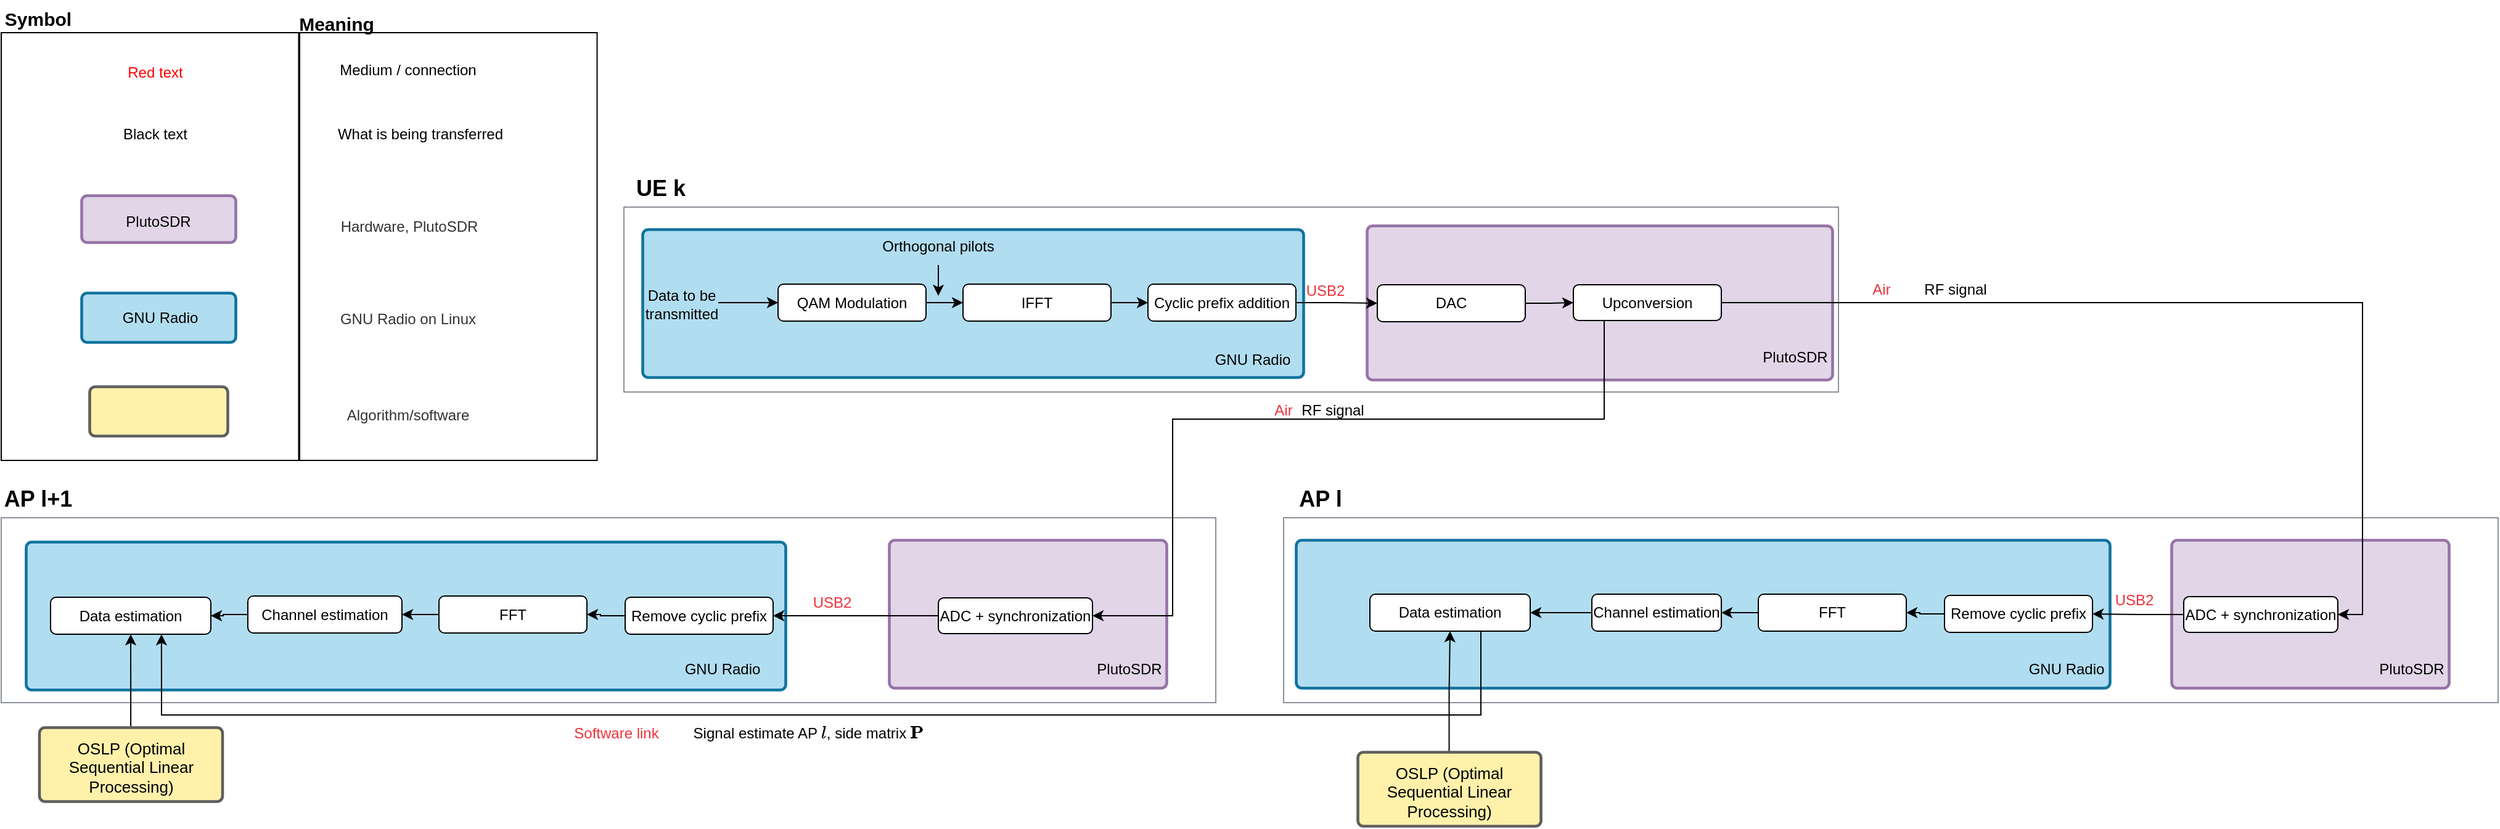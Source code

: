 <mxfile version="25.0.3">
  <diagram id="C5RBs43oDa-KdzZeNtuy" name="Page-1">
    <mxGraphModel dx="607" dy="1988" grid="1" gridSize="10" guides="1" tooltips="1" connect="1" arrows="1" fold="1" page="1" pageScale="1" pageWidth="827" pageHeight="1169" math="1" shadow="0">
      <root>
        <mxCell id="WIyWlLk6GJQsqaUBKTNV-0" />
        <mxCell id="WIyWlLk6GJQsqaUBKTNV-1" parent="WIyWlLk6GJQsqaUBKTNV-0" />
        <mxCell id="ywIWyBjBBA_NJopMtTMj-0" value="" style="html=1;overflow=block;blockSpacing=1;whiteSpace=wrap;fontSize=13;spacing=0;strokeColor=#6f7681;strokeOpacity=100;fillOpacity=0;fillColor=#ffffff;strokeWidth=0.8;container=1;pointerEvents=0;collapsible=0;recursiveResize=0;lucidId=N30nDekbUn9Q;" parent="WIyWlLk6GJQsqaUBKTNV-1" vertex="1">
          <mxGeometry x="1905" y="-372" width="985" height="150" as="geometry" />
        </mxCell>
        <mxCell id="zf8K1s_Cl8NIy-D5Mel1-0" value="" style="html=1;overflow=block;blockSpacing=1;whiteSpace=wrap;fontSize=13;spacing=9;strokeColor=#9673a6;strokeOpacity=100;fillOpacity=100;rounded=1;absoluteArcSize=1;arcSize=9;fillColor=#e1d5e7;strokeWidth=2.3;lucidId=J80nYq8lnvE4;" parent="ywIWyBjBBA_NJopMtTMj-0" vertex="1">
          <mxGeometry x="602.5" y="15" width="377.5" height="125" as="geometry" />
        </mxCell>
        <mxCell id="ywIWyBjBBA_NJopMtTMj-130" value="" style="html=1;overflow=block;blockSpacing=1;whiteSpace=wrap;fontSize=13;spacing=9;strokeColor=#10739e;strokeOpacity=100;fillOpacity=100;rounded=1;absoluteArcSize=1;arcSize=9;fillColor=#b1ddf0;strokeWidth=2.3;lucidId=J80nYq8lnvE4;" parent="ywIWyBjBBA_NJopMtTMj-0" vertex="1">
          <mxGeometry x="15" y="18" width="536" height="120" as="geometry" />
        </mxCell>
        <mxCell id="ywIWyBjBBA_NJopMtTMj-37" value="&lt;div&gt;Data to be transmitted&lt;/div&gt;" style="text;html=1;align=center;verticalAlign=middle;whiteSpace=wrap;rounded=0;" parent="ywIWyBjBBA_NJopMtTMj-0" vertex="1">
          <mxGeometry x="16.5" y="63.5" width="60" height="30" as="geometry" />
        </mxCell>
        <mxCell id="ywIWyBjBBA_NJopMtTMj-35" value="" style="edgeStyle=orthogonalEdgeStyle;rounded=0;orthogonalLoop=1;jettySize=auto;html=1;" parent="ywIWyBjBBA_NJopMtTMj-0" source="ywIWyBjBBA_NJopMtTMj-25" target="ywIWyBjBBA_NJopMtTMj-26" edge="1">
          <mxGeometry relative="1" as="geometry" />
        </mxCell>
        <mxCell id="ywIWyBjBBA_NJopMtTMj-25" value="QAM Modulation" style="rounded=1;whiteSpace=wrap;html=1;" parent="ywIWyBjBBA_NJopMtTMj-0" vertex="1">
          <mxGeometry x="125" y="62.5" width="120" height="30" as="geometry" />
        </mxCell>
        <mxCell id="ywIWyBjBBA_NJopMtTMj-34" value="" style="edgeStyle=orthogonalEdgeStyle;rounded=0;orthogonalLoop=1;jettySize=auto;html=1;" parent="ywIWyBjBBA_NJopMtTMj-0" source="ywIWyBjBBA_NJopMtTMj-26" target="ywIWyBjBBA_NJopMtTMj-27" edge="1">
          <mxGeometry relative="1" as="geometry" />
        </mxCell>
        <mxCell id="ywIWyBjBBA_NJopMtTMj-26" value="IFFT" style="rounded=1;whiteSpace=wrap;html=1;" parent="ywIWyBjBBA_NJopMtTMj-0" vertex="1">
          <mxGeometry x="275" y="62.5" width="120" height="30" as="geometry" />
        </mxCell>
        <mxCell id="ywIWyBjBBA_NJopMtTMj-27" value="Cyclic prefix addition" style="rounded=1;whiteSpace=wrap;html=1;" parent="ywIWyBjBBA_NJopMtTMj-0" vertex="1">
          <mxGeometry x="425" y="62.5" width="120" height="30" as="geometry" />
        </mxCell>
        <mxCell id="ywIWyBjBBA_NJopMtTMj-38" value="" style="edgeStyle=orthogonalEdgeStyle;rounded=0;orthogonalLoop=1;jettySize=auto;html=1;" parent="ywIWyBjBBA_NJopMtTMj-0" source="ywIWyBjBBA_NJopMtTMj-37" target="ywIWyBjBBA_NJopMtTMj-25" edge="1">
          <mxGeometry relative="1" as="geometry">
            <Array as="points">
              <mxPoint x="85" y="77.5" />
              <mxPoint x="85" y="77.5" />
            </Array>
          </mxGeometry>
        </mxCell>
        <mxCell id="ywIWyBjBBA_NJopMtTMj-23" value="PlutoSDR" style="text;html=1;align=center;verticalAlign=middle;whiteSpace=wrap;rounded=0;" parent="ywIWyBjBBA_NJopMtTMj-0" vertex="1">
          <mxGeometry x="920" y="107" width="60" height="30" as="geometry" />
        </mxCell>
        <mxCell id="ywIWyBjBBA_NJopMtTMj-28" value="DAC" style="rounded=1;whiteSpace=wrap;html=1;" parent="ywIWyBjBBA_NJopMtTMj-0" vertex="1">
          <mxGeometry x="611" y="63" width="120" height="30" as="geometry" />
        </mxCell>
        <mxCell id="ywIWyBjBBA_NJopMtTMj-32" value="" style="edgeStyle=orthogonalEdgeStyle;rounded=0;orthogonalLoop=1;jettySize=auto;html=1;" parent="ywIWyBjBBA_NJopMtTMj-0" source="ywIWyBjBBA_NJopMtTMj-28" target="ywIWyBjBBA_NJopMtTMj-29" edge="1">
          <mxGeometry relative="1" as="geometry" />
        </mxCell>
        <mxCell id="ywIWyBjBBA_NJopMtTMj-29" value="Upconversion" style="rounded=1;whiteSpace=wrap;html=1;" parent="ywIWyBjBBA_NJopMtTMj-0" vertex="1">
          <mxGeometry x="770" y="63" width="120" height="29" as="geometry" />
        </mxCell>
        <mxCell id="ywIWyBjBBA_NJopMtTMj-148" value="&lt;font color=&quot;#ed333b&quot;&gt;USB2&lt;br&gt;&lt;/font&gt;" style="text;html=1;align=center;verticalAlign=middle;whiteSpace=wrap;rounded=0;" parent="ywIWyBjBBA_NJopMtTMj-0" vertex="1">
          <mxGeometry x="535" y="62.5" width="67.5" height="10" as="geometry" />
        </mxCell>
        <mxCell id="ywIWyBjBBA_NJopMtTMj-64" value="" style="edgeStyle=orthogonalEdgeStyle;rounded=0;orthogonalLoop=1;jettySize=auto;html=1;" parent="ywIWyBjBBA_NJopMtTMj-0" source="ywIWyBjBBA_NJopMtTMj-27" target="ywIWyBjBBA_NJopMtTMj-28" edge="1">
          <mxGeometry relative="1" as="geometry" />
        </mxCell>
        <mxCell id="ywIWyBjBBA_NJopMtTMj-156" style="edgeStyle=orthogonalEdgeStyle;rounded=0;orthogonalLoop=1;jettySize=auto;html=1;" parent="ywIWyBjBBA_NJopMtTMj-0" source="ywIWyBjBBA_NJopMtTMj-153" edge="1">
          <mxGeometry relative="1" as="geometry">
            <mxPoint x="255" y="72" as="targetPoint" />
          </mxGeometry>
        </mxCell>
        <mxCell id="ywIWyBjBBA_NJopMtTMj-153" value="Orthogonal pilots" style="text;html=1;align=center;verticalAlign=middle;whiteSpace=wrap;rounded=0;" parent="ywIWyBjBBA_NJopMtTMj-0" vertex="1">
          <mxGeometry x="205" y="17" width="100" height="30" as="geometry" />
        </mxCell>
        <mxCell id="ywIWyBjBBA_NJopMtTMj-22" value="&lt;b&gt;&lt;font style=&quot;font-size: 18px;&quot;&gt;UE k&lt;/font&gt;&lt;/b&gt;" style="text;html=1;align=center;verticalAlign=middle;whiteSpace=wrap;rounded=0;" parent="WIyWlLk6GJQsqaUBKTNV-1" vertex="1">
          <mxGeometry x="1905" y="-402" width="60" height="30" as="geometry" />
        </mxCell>
        <mxCell id="ywIWyBjBBA_NJopMtTMj-39" value="" style="html=1;overflow=block;blockSpacing=1;whiteSpace=wrap;fontSize=13;spacing=0;strokeColor=#6f7681;strokeOpacity=100;fillOpacity=0;fillColor=#ffffff;strokeWidth=0.8;container=1;pointerEvents=0;collapsible=0;recursiveResize=0;lucidId=N30nDekbUn9Q;" parent="WIyWlLk6GJQsqaUBKTNV-1" vertex="1">
          <mxGeometry x="2440" y="-120" width="985" height="150" as="geometry" />
        </mxCell>
        <mxCell id="ywIWyBjBBA_NJopMtTMj-41" value="" style="html=1;overflow=block;blockSpacing=1;whiteSpace=wrap;fontSize=13;spacing=9;strokeColor=#9673a6;strokeOpacity=100;fillOpacity=100;rounded=1;absoluteArcSize=1;arcSize=9;fillColor=#e1d5e7;strokeWidth=2.3;lucidId=J80nYq8lnvE4;" parent="ywIWyBjBBA_NJopMtTMj-39" vertex="1">
          <mxGeometry x="720" y="18" width="225" height="120" as="geometry" />
        </mxCell>
        <mxCell id="ywIWyBjBBA_NJopMtTMj-43" value="PlutoSDR" style="text;html=1;align=center;verticalAlign=middle;whiteSpace=wrap;rounded=0;" parent="ywIWyBjBBA_NJopMtTMj-39" vertex="1">
          <mxGeometry x="885" y="108" width="60" height="30" as="geometry" />
        </mxCell>
        <mxCell id="ywIWyBjBBA_NJopMtTMj-131" value="" style="html=1;overflow=block;blockSpacing=1;whiteSpace=wrap;fontSize=13;spacing=9;strokeColor=#10739e;strokeOpacity=100;fillOpacity=100;rounded=1;absoluteArcSize=1;arcSize=9;fillColor=#b1ddf0;strokeWidth=2.3;lucidId=J80nYq8lnvE4;" parent="ywIWyBjBBA_NJopMtTMj-39" vertex="1">
          <mxGeometry x="10" y="18" width="660" height="120" as="geometry" />
        </mxCell>
        <mxCell id="ywIWyBjBBA_NJopMtTMj-44" value="Remove cyclic prefix" style="rounded=1;whiteSpace=wrap;html=1;" parent="ywIWyBjBBA_NJopMtTMj-39" vertex="1">
          <mxGeometry x="536" y="63" width="120" height="30" as="geometry" />
        </mxCell>
        <mxCell id="ywIWyBjBBA_NJopMtTMj-122" value="Data estimation" style="rounded=1;whiteSpace=wrap;html=1;" parent="ywIWyBjBBA_NJopMtTMj-39" vertex="1">
          <mxGeometry x="70" y="62" width="130" height="30" as="geometry" />
        </mxCell>
        <mxCell id="ywIWyBjBBA_NJopMtTMj-48" value="" style="edgeStyle=orthogonalEdgeStyle;rounded=0;orthogonalLoop=1;jettySize=auto;html=1;" parent="ywIWyBjBBA_NJopMtTMj-39" source="ywIWyBjBBA_NJopMtTMj-51" target="ywIWyBjBBA_NJopMtTMj-49" edge="1">
          <mxGeometry relative="1" as="geometry" />
        </mxCell>
        <mxCell id="ywIWyBjBBA_NJopMtTMj-123" value="" style="edgeStyle=orthogonalEdgeStyle;rounded=0;orthogonalLoop=1;jettySize=auto;html=1;" parent="ywIWyBjBBA_NJopMtTMj-39" source="ywIWyBjBBA_NJopMtTMj-49" target="ywIWyBjBBA_NJopMtTMj-122" edge="1">
          <mxGeometry relative="1" as="geometry" />
        </mxCell>
        <mxCell id="ywIWyBjBBA_NJopMtTMj-49" value="Channel estimation" style="rounded=1;whiteSpace=wrap;html=1;" parent="ywIWyBjBBA_NJopMtTMj-39" vertex="1">
          <mxGeometry x="250" y="62" width="105" height="30" as="geometry" />
        </mxCell>
        <mxCell id="ywIWyBjBBA_NJopMtTMj-51" value="FFT" style="rounded=1;whiteSpace=wrap;html=1;" parent="ywIWyBjBBA_NJopMtTMj-39" vertex="1">
          <mxGeometry x="385" y="62" width="120" height="30" as="geometry" />
        </mxCell>
        <mxCell id="ywIWyBjBBA_NJopMtTMj-65" value="" style="edgeStyle=orthogonalEdgeStyle;rounded=0;orthogonalLoop=1;jettySize=auto;html=1;" parent="ywIWyBjBBA_NJopMtTMj-39" source="ywIWyBjBBA_NJopMtTMj-44" target="ywIWyBjBBA_NJopMtTMj-51" edge="1">
          <mxGeometry relative="1" as="geometry" />
        </mxCell>
        <mxCell id="ywIWyBjBBA_NJopMtTMj-134" value="GNU Radio" style="text;html=1;align=center;verticalAlign=middle;whiteSpace=wrap;rounded=0;" parent="ywIWyBjBBA_NJopMtTMj-39" vertex="1">
          <mxGeometry x="580" y="108" width="110" height="30" as="geometry" />
        </mxCell>
        <mxCell id="ywIWyBjBBA_NJopMtTMj-116" value="&lt;font color=&quot;#ed333b&quot;&gt;USB2&lt;br&gt;&lt;/font&gt;" style="text;html=1;align=center;verticalAlign=middle;whiteSpace=wrap;rounded=0;" parent="ywIWyBjBBA_NJopMtTMj-39" vertex="1">
          <mxGeometry x="656" y="62" width="67.5" height="10" as="geometry" />
        </mxCell>
        <mxCell id="ywIWyBjBBA_NJopMtTMj-45" value="&lt;font style=&quot;font-size: 18px;&quot;&gt;&lt;b&gt;AP l&lt;/b&gt;&lt;/font&gt;" style="text;html=1;align=center;verticalAlign=middle;whiteSpace=wrap;rounded=0;" parent="WIyWlLk6GJQsqaUBKTNV-1" vertex="1">
          <mxGeometry x="2440" y="-150" width="60" height="30" as="geometry" />
        </mxCell>
        <mxCell id="ywIWyBjBBA_NJopMtTMj-52" value="" style="edgeStyle=orthogonalEdgeStyle;rounded=0;orthogonalLoop=1;jettySize=auto;html=1;" parent="WIyWlLk6GJQsqaUBKTNV-1" source="ywIWyBjBBA_NJopMtTMj-53" target="ywIWyBjBBA_NJopMtTMj-44" edge="1">
          <mxGeometry relative="1" as="geometry" />
        </mxCell>
        <mxCell id="ywIWyBjBBA_NJopMtTMj-53" value="ADC + synchronization" style="rounded=1;whiteSpace=wrap;html=1;" parent="WIyWlLk6GJQsqaUBKTNV-1" vertex="1">
          <mxGeometry x="3170" y="-56" width="125" height="29" as="geometry" />
        </mxCell>
        <mxCell id="ywIWyBjBBA_NJopMtTMj-55" value="&lt;font color=&quot;#ed333b&quot;&gt;Air&lt;/font&gt;" style="text;html=1;align=center;verticalAlign=middle;whiteSpace=wrap;rounded=0;" parent="WIyWlLk6GJQsqaUBKTNV-1" vertex="1">
          <mxGeometry x="2895" y="-320" width="60" height="30" as="geometry" />
        </mxCell>
        <mxCell id="ywIWyBjBBA_NJopMtTMj-56" value="RF signal" style="text;html=1;align=center;verticalAlign=middle;whiteSpace=wrap;rounded=0;" parent="WIyWlLk6GJQsqaUBKTNV-1" vertex="1">
          <mxGeometry x="2955" y="-320" width="60" height="30" as="geometry" />
        </mxCell>
        <mxCell id="ywIWyBjBBA_NJopMtTMj-60" style="edgeStyle=orthogonalEdgeStyle;rounded=0;orthogonalLoop=1;jettySize=auto;html=1;entryX=1;entryY=0.5;entryDx=0;entryDy=0;" parent="WIyWlLk6GJQsqaUBKTNV-1" source="ywIWyBjBBA_NJopMtTMj-29" target="ywIWyBjBBA_NJopMtTMj-53" edge="1">
          <mxGeometry relative="1" as="geometry" />
        </mxCell>
        <mxCell id="ywIWyBjBBA_NJopMtTMj-83" value="" style="rounded=0;whiteSpace=wrap;html=1;fillColor=none;" parent="WIyWlLk6GJQsqaUBKTNV-1" vertex="1">
          <mxGeometry x="1400" y="-513.5" width="242" height="347" as="geometry" />
        </mxCell>
        <mxCell id="ywIWyBjBBA_NJopMtTMj-84" value="&lt;font style=&quot;font-size: 12px;&quot;&gt;PlutoSDR&lt;/font&gt;" style="html=1;overflow=block;blockSpacing=1;whiteSpace=wrap;fontSize=16.7;spacing=9;strokeColor=#9673a6;strokeOpacity=100;fillOpacity=100;rounded=1;absoluteArcSize=1;arcSize=9;fillColor=#e1d5e7;strokeWidth=2.3;lucidId=gF1nI-Jwwumz;" parent="WIyWlLk6GJQsqaUBKTNV-1" vertex="1">
          <mxGeometry x="1465" y="-381.5" width="125" height="38" as="geometry" />
        </mxCell>
        <mxCell id="ywIWyBjBBA_NJopMtTMj-85" value="" style="html=1;overflow=block;blockSpacing=1;whiteSpace=wrap;fontSize=13;align=left;spacing=9;strokeColor=#5e5e5e;strokeOpacity=100;fillOpacity=100;rounded=1;absoluteArcSize=1;arcSize=9;fillColor=#fff1aa;strokeWidth=2.3;lucidId=gF1nV02LV_8w;" parent="WIyWlLk6GJQsqaUBKTNV-1" vertex="1">
          <mxGeometry x="1471.5" y="-226.5" width="112" height="40" as="geometry" />
        </mxCell>
        <mxCell id="ywIWyBjBBA_NJopMtTMj-86" value="&lt;font color=&quot;#ff0000&quot;&gt;Red text&lt;/font&gt;" style="text;html=1;align=center;verticalAlign=middle;whiteSpace=wrap;rounded=0;" parent="WIyWlLk6GJQsqaUBKTNV-1" vertex="1">
          <mxGeometry x="1495" y="-496.5" width="60" height="30" as="geometry" />
        </mxCell>
        <mxCell id="ywIWyBjBBA_NJopMtTMj-87" value="Black text" style="text;html=1;align=center;verticalAlign=middle;whiteSpace=wrap;rounded=0;" parent="WIyWlLk6GJQsqaUBKTNV-1" vertex="1">
          <mxGeometry x="1495" y="-446.5" width="60" height="30" as="geometry" />
        </mxCell>
        <mxCell id="ywIWyBjBBA_NJopMtTMj-88" value="&lt;font size=&quot;1&quot;&gt;&lt;b style=&quot;font-size: 15px;&quot;&gt;Symbol&lt;/b&gt;&lt;/font&gt;" style="text;html=1;align=center;verticalAlign=middle;whiteSpace=wrap;rounded=0;" parent="WIyWlLk6GJQsqaUBKTNV-1" vertex="1">
          <mxGeometry x="1400" y="-540" width="60" height="30" as="geometry" />
        </mxCell>
        <mxCell id="ywIWyBjBBA_NJopMtTMj-124" value="" style="edgeStyle=orthogonalEdgeStyle;rounded=0;orthogonalLoop=1;jettySize=auto;html=1;" parent="WIyWlLk6GJQsqaUBKTNV-1" source="ywIWyBjBBA_NJopMtTMj-90" target="ywIWyBjBBA_NJopMtTMj-122" edge="1">
          <mxGeometry relative="1" as="geometry" />
        </mxCell>
        <mxCell id="ywIWyBjBBA_NJopMtTMj-90" value="&lt;div align=&quot;center&quot;&gt;OSLP (Optimal Sequential Linear Processing)&lt;/div&gt;" style="html=1;overflow=block;blockSpacing=1;whiteSpace=wrap;fontSize=13;align=center;spacing=9;strokeColor=#5e5e5e;strokeOpacity=100;fillOpacity=100;rounded=1;absoluteArcSize=1;arcSize=9;fillColor=#fff1aa;strokeWidth=2.3;lucidId=gF1nV02LV_8w;" parent="WIyWlLk6GJQsqaUBKTNV-1" vertex="1">
          <mxGeometry x="2500" y="70" width="148.5" height="60" as="geometry" />
        </mxCell>
        <mxCell id="ywIWyBjBBA_NJopMtTMj-92" value="" style="html=1;overflow=block;blockSpacing=1;whiteSpace=wrap;fontSize=13;spacing=0;strokeColor=#6f7681;strokeOpacity=100;fillOpacity=0;fillColor=#ffffff;strokeWidth=0.8;container=1;pointerEvents=0;collapsible=0;recursiveResize=0;lucidId=N30nDekbUn9Q;" parent="WIyWlLk6GJQsqaUBKTNV-1" vertex="1">
          <mxGeometry x="1400" y="-120" width="985" height="150" as="geometry" />
        </mxCell>
        <mxCell id="ywIWyBjBBA_NJopMtTMj-127" value="" style="html=1;overflow=block;blockSpacing=1;whiteSpace=wrap;fontSize=13;spacing=9;strokeColor=#10739e;strokeOpacity=100;fillOpacity=100;rounded=1;absoluteArcSize=1;arcSize=9;fillColor=#b1ddf0;strokeWidth=2.3;lucidId=J80nYq8lnvE4;" parent="ywIWyBjBBA_NJopMtTMj-92" vertex="1">
          <mxGeometry x="20" y="19.5" width="616" height="120" as="geometry" />
        </mxCell>
        <mxCell id="ywIWyBjBBA_NJopMtTMj-93" value="" style="html=1;overflow=block;blockSpacing=1;whiteSpace=wrap;fontSize=13;spacing=9;strokeColor=#9673a6;strokeOpacity=100;fillOpacity=100;rounded=1;absoluteArcSize=1;arcSize=9;fillColor=#e1d5e7;strokeWidth=2.3;lucidId=J80nYq8lnvE4;" parent="ywIWyBjBBA_NJopMtTMj-92" vertex="1">
          <mxGeometry x="720" y="18" width="225" height="120" as="geometry" />
        </mxCell>
        <mxCell id="ywIWyBjBBA_NJopMtTMj-94" value="PlutoSDR" style="text;html=1;align=center;verticalAlign=middle;whiteSpace=wrap;rounded=0;" parent="ywIWyBjBBA_NJopMtTMj-92" vertex="1">
          <mxGeometry x="885" y="108" width="60" height="30" as="geometry" />
        </mxCell>
        <mxCell id="ywIWyBjBBA_NJopMtTMj-132" value="GNU Radio" style="text;html=1;align=center;verticalAlign=middle;whiteSpace=wrap;rounded=0;" parent="ywIWyBjBBA_NJopMtTMj-92" vertex="1">
          <mxGeometry x="530" y="108" width="110" height="30" as="geometry" />
        </mxCell>
        <mxCell id="ywIWyBjBBA_NJopMtTMj-101" value="ADC + synchronization" style="rounded=1;whiteSpace=wrap;html=1;" parent="ywIWyBjBBA_NJopMtTMj-92" vertex="1">
          <mxGeometry x="760" y="65" width="125" height="29" as="geometry" />
        </mxCell>
        <mxCell id="ywIWyBjBBA_NJopMtTMj-100" value="" style="edgeStyle=orthogonalEdgeStyle;rounded=0;orthogonalLoop=1;jettySize=auto;html=1;" parent="ywIWyBjBBA_NJopMtTMj-92" source="ywIWyBjBBA_NJopMtTMj-101" target="ywIWyBjBBA_NJopMtTMj-95" edge="1">
          <mxGeometry relative="1" as="geometry" />
        </mxCell>
        <mxCell id="ywIWyBjBBA_NJopMtTMj-95" value="Remove cyclic prefix" style="rounded=1;whiteSpace=wrap;html=1;" parent="ywIWyBjBBA_NJopMtTMj-92" vertex="1">
          <mxGeometry x="506" y="64.5" width="120" height="30" as="geometry" />
        </mxCell>
        <mxCell id="ywIWyBjBBA_NJopMtTMj-118" value="Data estimation" style="rounded=1;whiteSpace=wrap;html=1;" parent="ywIWyBjBBA_NJopMtTMj-92" vertex="1">
          <mxGeometry x="40" y="64.5" width="130" height="30" as="geometry" />
        </mxCell>
        <mxCell id="ywIWyBjBBA_NJopMtTMj-97" value="" style="edgeStyle=orthogonalEdgeStyle;rounded=0;orthogonalLoop=1;jettySize=auto;html=1;" parent="ywIWyBjBBA_NJopMtTMj-92" source="ywIWyBjBBA_NJopMtTMj-99" target="ywIWyBjBBA_NJopMtTMj-98" edge="1">
          <mxGeometry relative="1" as="geometry" />
        </mxCell>
        <mxCell id="ywIWyBjBBA_NJopMtTMj-119" value="" style="edgeStyle=orthogonalEdgeStyle;rounded=0;orthogonalLoop=1;jettySize=auto;html=1;" parent="ywIWyBjBBA_NJopMtTMj-92" source="ywIWyBjBBA_NJopMtTMj-98" target="ywIWyBjBBA_NJopMtTMj-118" edge="1">
          <mxGeometry relative="1" as="geometry" />
        </mxCell>
        <mxCell id="ywIWyBjBBA_NJopMtTMj-98" value="Channel estimation" style="rounded=1;whiteSpace=wrap;html=1;" parent="ywIWyBjBBA_NJopMtTMj-92" vertex="1">
          <mxGeometry x="200" y="63.5" width="125" height="30" as="geometry" />
        </mxCell>
        <mxCell id="ywIWyBjBBA_NJopMtTMj-99" value="FFT" style="rounded=1;whiteSpace=wrap;html=1;" parent="ywIWyBjBBA_NJopMtTMj-92" vertex="1">
          <mxGeometry x="355" y="63.5" width="120" height="30" as="geometry" />
        </mxCell>
        <mxCell id="ywIWyBjBBA_NJopMtTMj-129" value="" style="edgeStyle=orthogonalEdgeStyle;rounded=0;orthogonalLoop=1;jettySize=auto;html=1;" parent="ywIWyBjBBA_NJopMtTMj-92" source="ywIWyBjBBA_NJopMtTMj-95" target="ywIWyBjBBA_NJopMtTMj-99" edge="1">
          <mxGeometry relative="1" as="geometry" />
        </mxCell>
        <mxCell id="ywIWyBjBBA_NJopMtTMj-96" value="&lt;font style=&quot;font-size: 18px;&quot;&gt;&lt;b&gt;AP l+1&lt;br&gt;&lt;/b&gt;&lt;/font&gt;" style="text;html=1;align=center;verticalAlign=middle;whiteSpace=wrap;rounded=0;" parent="WIyWlLk6GJQsqaUBKTNV-1" vertex="1">
          <mxGeometry x="1400" y="-150" width="60" height="30" as="geometry" />
        </mxCell>
        <mxCell id="ywIWyBjBBA_NJopMtTMj-120" style="edgeStyle=orthogonalEdgeStyle;rounded=0;orthogonalLoop=1;jettySize=auto;html=1;" parent="WIyWlLk6GJQsqaUBKTNV-1" source="ywIWyBjBBA_NJopMtTMj-103" target="ywIWyBjBBA_NJopMtTMj-118" edge="1">
          <mxGeometry relative="1" as="geometry" />
        </mxCell>
        <mxCell id="ywIWyBjBBA_NJopMtTMj-103" value="&lt;div align=&quot;center&quot;&gt;OSLP (Optimal Sequential Linear Processing)&lt;/div&gt;" style="html=1;overflow=block;blockSpacing=1;whiteSpace=wrap;fontSize=13;align=center;spacing=9;strokeColor=#5e5e5e;strokeOpacity=100;fillOpacity=100;rounded=1;absoluteArcSize=1;arcSize=9;fillColor=#fff1aa;strokeWidth=2.3;lucidId=gF1nV02LV_8w;" parent="WIyWlLk6GJQsqaUBKTNV-1" vertex="1">
          <mxGeometry x="1430.75" y="50" width="148.5" height="60" as="geometry" />
        </mxCell>
        <mxCell id="ywIWyBjBBA_NJopMtTMj-106" value="&lt;font color=&quot;#ed333b&quot;&gt;Air&lt;/font&gt;" style="text;html=1;align=center;verticalAlign=middle;whiteSpace=wrap;rounded=0;" parent="WIyWlLk6GJQsqaUBKTNV-1" vertex="1">
          <mxGeometry x="2410" y="-222" width="60" height="30" as="geometry" />
        </mxCell>
        <mxCell id="ywIWyBjBBA_NJopMtTMj-107" value="RF signal" style="text;html=1;align=center;verticalAlign=middle;whiteSpace=wrap;rounded=0;" parent="WIyWlLk6GJQsqaUBKTNV-1" vertex="1">
          <mxGeometry x="2450" y="-222" width="60" height="30" as="geometry" />
        </mxCell>
        <mxCell id="ywIWyBjBBA_NJopMtTMj-111" style="edgeStyle=orthogonalEdgeStyle;rounded=0;orthogonalLoop=1;jettySize=auto;html=1;entryX=1;entryY=0.5;entryDx=0;entryDy=0;" parent="WIyWlLk6GJQsqaUBKTNV-1" source="ywIWyBjBBA_NJopMtTMj-29" target="ywIWyBjBBA_NJopMtTMj-101" edge="1">
          <mxGeometry relative="1" as="geometry">
            <Array as="points">
              <mxPoint x="2700" y="-200" />
              <mxPoint x="2350" y="-200" />
              <mxPoint x="2350" y="-41" />
            </Array>
          </mxGeometry>
        </mxCell>
        <mxCell id="ywIWyBjBBA_NJopMtTMj-117" value="Signal estimate AP \(l\), side matrix \(\mathbf{P}\)" style="text;html=1;align=center;verticalAlign=middle;whiteSpace=wrap;rounded=0;" parent="WIyWlLk6GJQsqaUBKTNV-1" vertex="1">
          <mxGeometry x="1950" y="40" width="210" height="30" as="geometry" />
        </mxCell>
        <mxCell id="ywIWyBjBBA_NJopMtTMj-133" value="GNU Radio" style="text;html=1;align=center;verticalAlign=middle;whiteSpace=wrap;rounded=0;" parent="WIyWlLk6GJQsqaUBKTNV-1" vertex="1">
          <mxGeometry x="2360" y="-263.5" width="110" height="30" as="geometry" />
        </mxCell>
        <mxCell id="ywIWyBjBBA_NJopMtTMj-135" style="edgeStyle=orthogonalEdgeStyle;rounded=0;orthogonalLoop=1;jettySize=auto;html=1;entryX=0.692;entryY=1;entryDx=0;entryDy=0;entryPerimeter=0;" parent="WIyWlLk6GJQsqaUBKTNV-1" source="ywIWyBjBBA_NJopMtTMj-122" target="ywIWyBjBBA_NJopMtTMj-118" edge="1">
          <mxGeometry relative="1" as="geometry">
            <Array as="points">
              <mxPoint x="2600" y="40" />
              <mxPoint x="1530" y="40" />
            </Array>
          </mxGeometry>
        </mxCell>
        <mxCell id="ywIWyBjBBA_NJopMtTMj-137" value="Medium / connection" style="text;html=1;align=center;verticalAlign=middle;whiteSpace=wrap;rounded=0;" parent="WIyWlLk6GJQsqaUBKTNV-1" vertex="1">
          <mxGeometry x="1660" y="-498.5" width="140" height="30" as="geometry" />
        </mxCell>
        <mxCell id="ywIWyBjBBA_NJopMtTMj-138" value="What is being transferred" style="text;html=1;align=center;verticalAlign=middle;whiteSpace=wrap;rounded=0;" parent="WIyWlLk6GJQsqaUBKTNV-1" vertex="1">
          <mxGeometry x="1670" y="-446.5" width="140" height="30" as="geometry" />
        </mxCell>
        <mxCell id="ywIWyBjBBA_NJopMtTMj-139" value="&lt;font style=&quot;font-size: 12px;&quot;&gt;Hardware, PlutoSDR&lt;/font&gt;" style="html=1;overflow=block;blockSpacing=1;whiteSpace=wrap;fontSize=16.7;fontColor=#333333;spacing=9;strokeOpacity=0;fillOpacity=0;rounded=1;absoluteArcSize=1;arcSize=9;fillColor=#000000;strokeWidth=2.3;lucidId=gF1ngEjmAMdY;" parent="WIyWlLk6GJQsqaUBKTNV-1" vertex="1">
          <mxGeometry x="1642" y="-377.5" width="177.5" height="30" as="geometry" />
        </mxCell>
        <mxCell id="ywIWyBjBBA_NJopMtTMj-140" value="&lt;font style=&quot;font-size: 12px;&quot;&gt;Algorithm/software&lt;/font&gt;" style="html=1;overflow=block;blockSpacing=1;whiteSpace=wrap;fontSize=16.7;fontColor=#333333;spacing=9;strokeOpacity=0;fillOpacity=0;rounded=1;absoluteArcSize=1;arcSize=9;fillColor=#000000;strokeWidth=2.3;lucidId=gF1ngEjmAMdY;" parent="WIyWlLk6GJQsqaUBKTNV-1" vertex="1">
          <mxGeometry x="1646" y="-223" width="168" height="26.5" as="geometry" />
        </mxCell>
        <mxCell id="ywIWyBjBBA_NJopMtTMj-141" value="&lt;font size=&quot;1&quot;&gt;&lt;b style=&quot;font-size: 15px;&quot;&gt;Meaning&lt;/b&gt;&lt;/font&gt;" style="text;html=1;align=center;verticalAlign=middle;whiteSpace=wrap;rounded=0;" parent="WIyWlLk6GJQsqaUBKTNV-1" vertex="1">
          <mxGeometry x="1642" y="-536.5" width="60" height="30" as="geometry" />
        </mxCell>
        <mxCell id="ywIWyBjBBA_NJopMtTMj-142" value="" style="rounded=0;whiteSpace=wrap;html=1;fillColor=none;" parent="WIyWlLk6GJQsqaUBKTNV-1" vertex="1">
          <mxGeometry x="1641.25" y="-513.5" width="242" height="347" as="geometry" />
        </mxCell>
        <mxCell id="ywIWyBjBBA_NJopMtTMj-143" value="" style="html=1;overflow=block;blockSpacing=1;whiteSpace=wrap;fontSize=13;spacing=9;strokeColor=#10739e;strokeOpacity=100;fillOpacity=100;rounded=1;absoluteArcSize=1;arcSize=9;fillColor=#b1ddf0;strokeWidth=2.3;lucidId=J80nYq8lnvE4;" parent="WIyWlLk6GJQsqaUBKTNV-1" vertex="1">
          <mxGeometry x="1465" y="-302.5" width="125" height="40" as="geometry" />
        </mxCell>
        <mxCell id="ywIWyBjBBA_NJopMtTMj-144" value="GNU Radio" style="text;html=1;align=center;verticalAlign=middle;whiteSpace=wrap;rounded=0;" parent="WIyWlLk6GJQsqaUBKTNV-1" vertex="1">
          <mxGeometry x="1473.5" y="-297.5" width="110" height="30" as="geometry" />
        </mxCell>
        <mxCell id="ywIWyBjBBA_NJopMtTMj-145" value="&lt;font style=&quot;font-size: 12px;&quot;&gt;GNU Radio on Linux&lt;br&gt;&lt;/font&gt;" style="html=1;overflow=block;blockSpacing=1;whiteSpace=wrap;fontSize=16.7;fontColor=#333333;spacing=9;strokeOpacity=0;fillOpacity=0;rounded=1;absoluteArcSize=1;arcSize=9;fillColor=#000000;strokeWidth=2.3;lucidId=gF1ngEjmAMdY;" parent="WIyWlLk6GJQsqaUBKTNV-1" vertex="1">
          <mxGeometry x="1641.25" y="-302.5" width="177.5" height="30" as="geometry" />
        </mxCell>
        <mxCell id="KWk6brRksMYwb1A9KvaT-0" value="&lt;font color=&quot;#ed333b&quot;&gt;USB2&lt;br&gt;&lt;/font&gt;" style="text;html=1;align=center;verticalAlign=middle;whiteSpace=wrap;rounded=0;" parent="WIyWlLk6GJQsqaUBKTNV-1" vertex="1">
          <mxGeometry x="2040" y="-56.5" width="67.5" height="10" as="geometry" />
        </mxCell>
        <mxCell id="KWk6brRksMYwb1A9KvaT-1" value="&lt;font color=&quot;#ed333b&quot;&gt;Software link&lt;br&gt;&lt;/font&gt;" style="text;html=1;align=center;verticalAlign=middle;whiteSpace=wrap;rounded=0;" parent="WIyWlLk6GJQsqaUBKTNV-1" vertex="1">
          <mxGeometry x="1850" y="50" width="97.5" height="10" as="geometry" />
        </mxCell>
      </root>
    </mxGraphModel>
  </diagram>
</mxfile>
